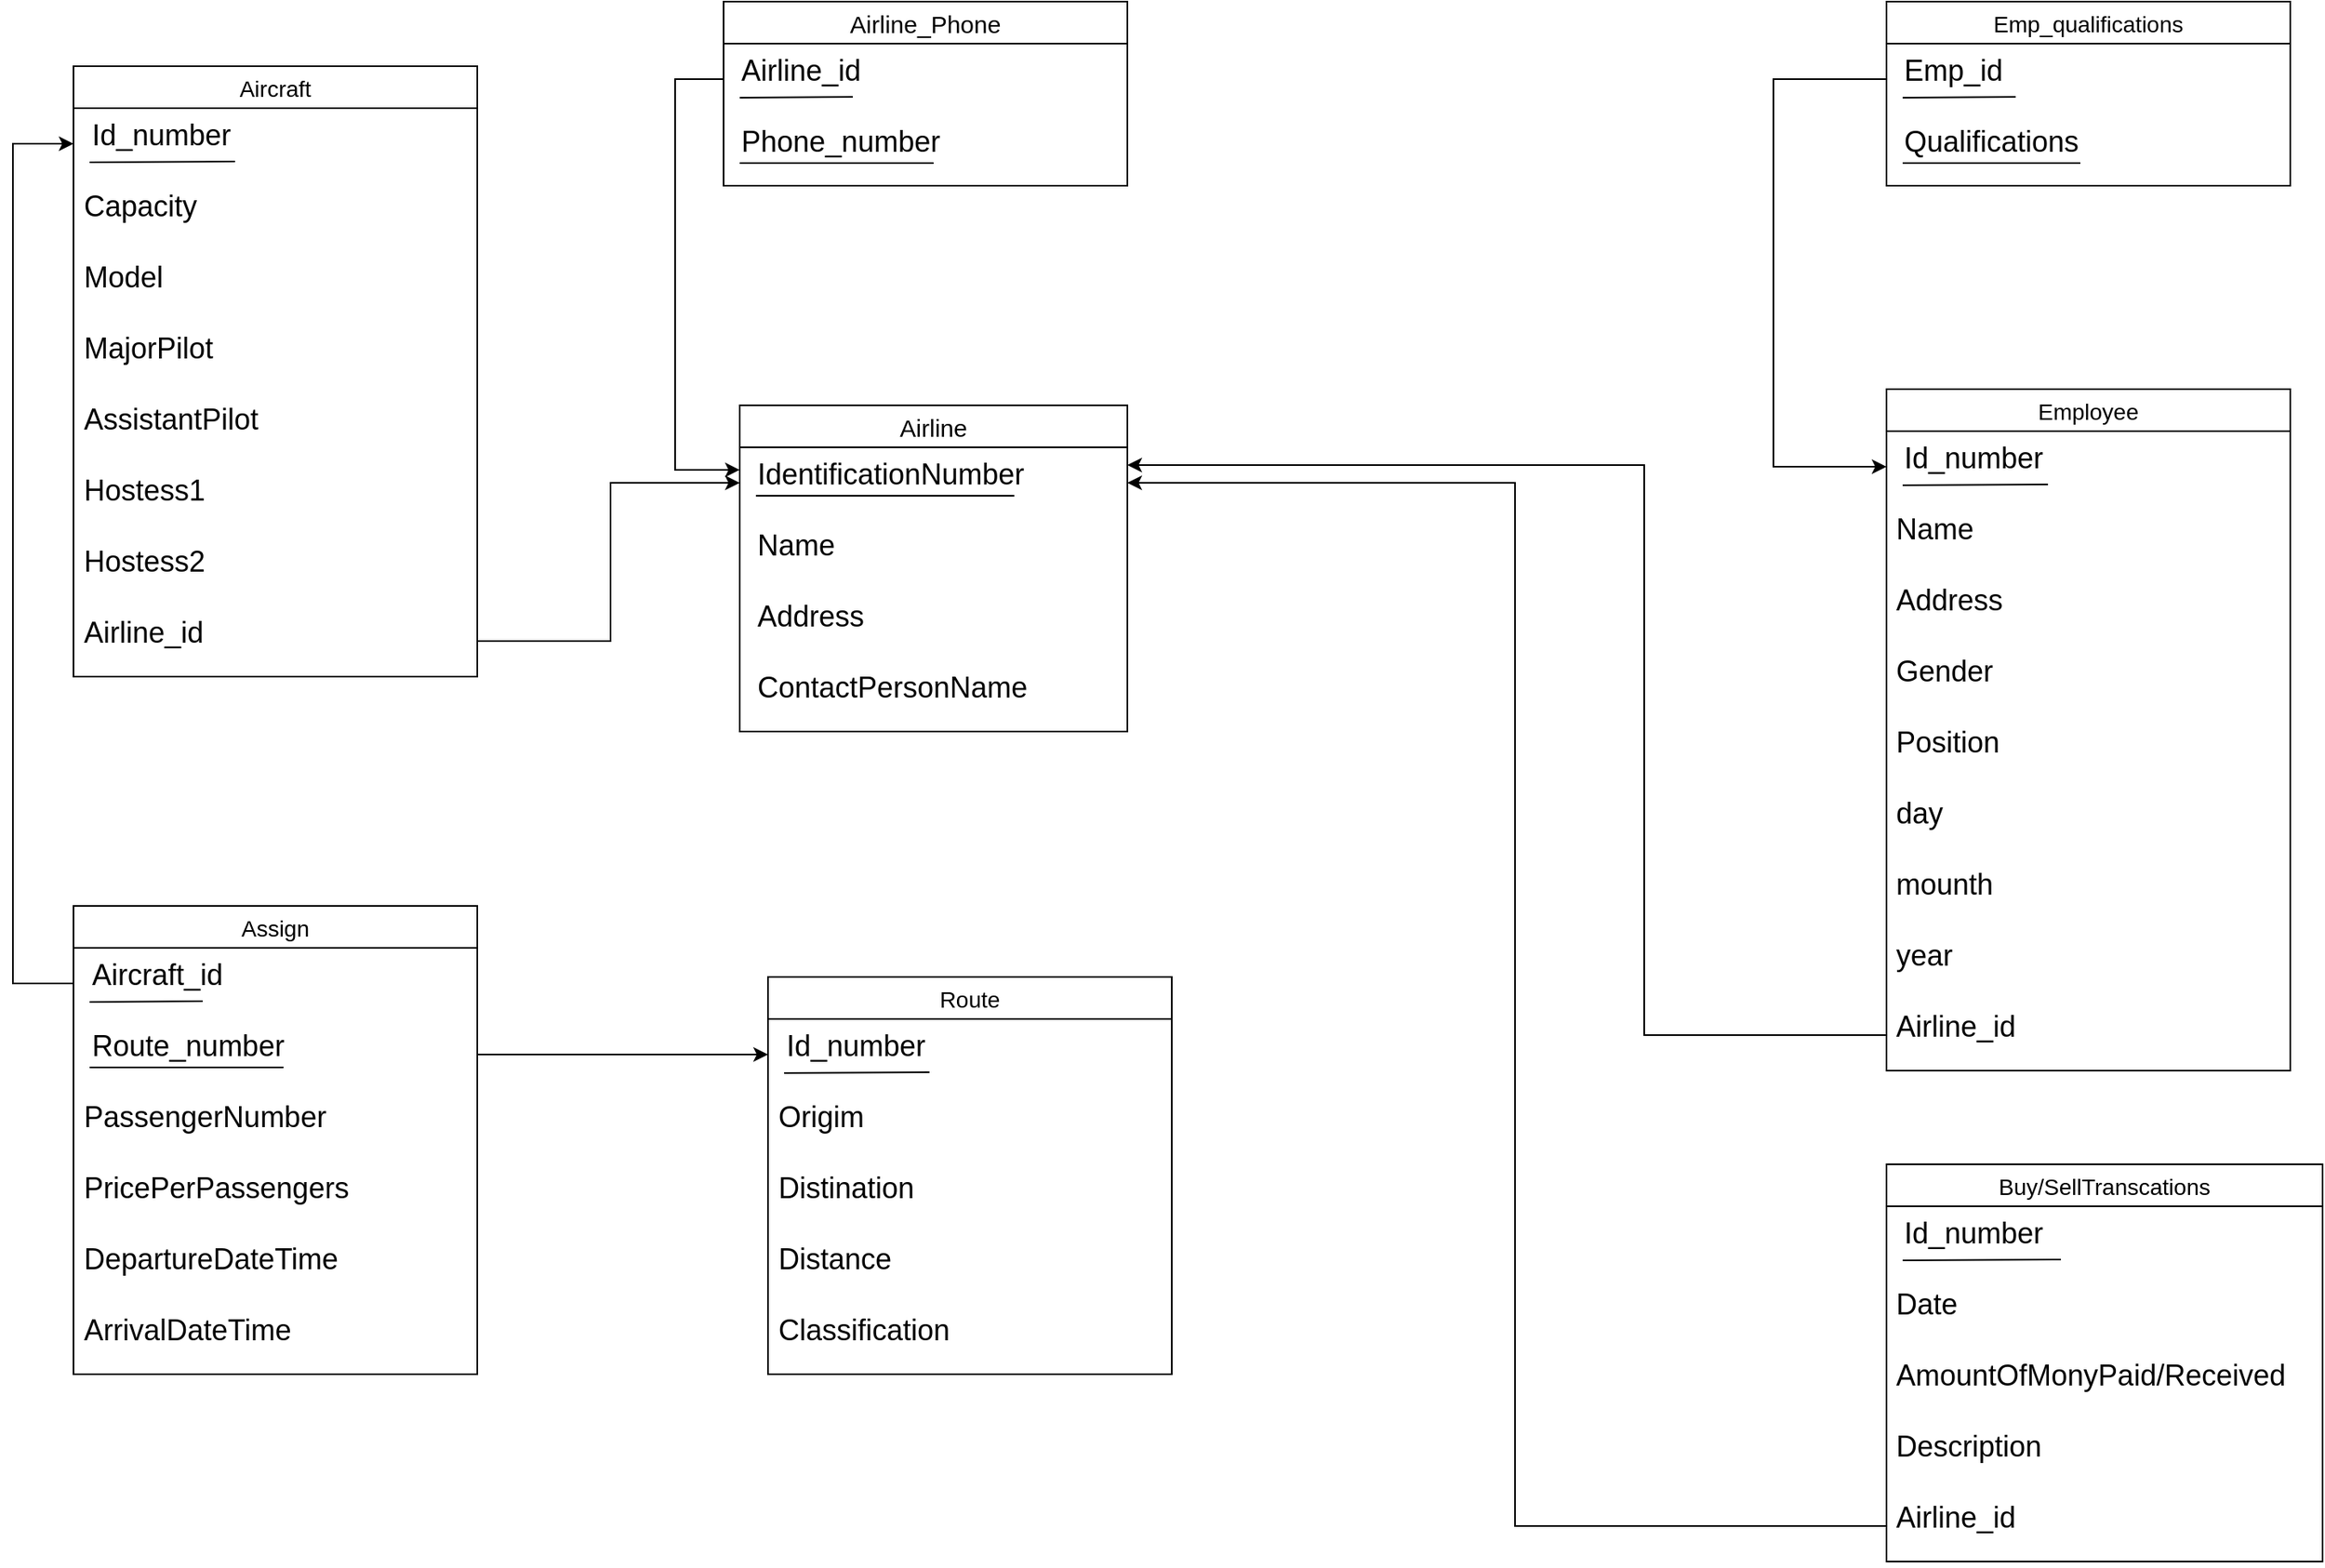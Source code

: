 <mxfile version="22.1.21" type="device">
  <diagram name="Page-1" id="YvsTHPCTIXLpTZI9YfE7">
    <mxGraphModel dx="1400" dy="-408" grid="1" gridSize="10" guides="1" tooltips="1" connect="1" arrows="1" fold="1" page="1" pageScale="1" pageWidth="850" pageHeight="1100" math="0" shadow="0">
      <root>
        <mxCell id="0" />
        <mxCell id="1" parent="0" />
        <mxCell id="F0BfJw0g09WCWPjjvVez-20" value="Airline" style="swimlane;fontStyle=0;childLayout=stackLayout;horizontal=1;startSize=26;horizontalStack=0;resizeParent=1;resizeParentMax=0;resizeLast=0;collapsible=1;marginBottom=0;align=center;fontSize=15;" vertex="1" parent="1">
          <mxGeometry x="560" y="1370" width="240" height="202" as="geometry" />
        </mxCell>
        <mxCell id="F0BfJw0g09WCWPjjvVez-31" value="&lt;font style=&quot;font-size: 18px;&quot;&gt;&amp;nbsp;IdentificationNumber&lt;/font&gt;" style="text;strokeColor=none;fillColor=none;spacingLeft=4;spacingRight=4;overflow=hidden;rotatable=0;points=[[0,0.5],[1,0.5]];portConstraint=eastwest;fontSize=12;whiteSpace=wrap;html=1;" vertex="1" parent="F0BfJw0g09WCWPjjvVez-20">
          <mxGeometry y="26" width="240" height="44" as="geometry" />
        </mxCell>
        <mxCell id="F0BfJw0g09WCWPjjvVez-32" value="" style="endArrow=none;html=1;rounded=0;" edge="1" parent="F0BfJw0g09WCWPjjvVez-20">
          <mxGeometry relative="1" as="geometry">
            <mxPoint x="10" y="56" as="sourcePoint" />
            <mxPoint x="170" y="56" as="targetPoint" />
          </mxGeometry>
        </mxCell>
        <mxCell id="F0BfJw0g09WCWPjjvVez-21" value="&lt;font style=&quot;font-size: 18px;&quot;&gt;&amp;nbsp;Name&lt;/font&gt;" style="text;strokeColor=none;fillColor=none;spacingLeft=4;spacingRight=4;overflow=hidden;rotatable=0;points=[[0,0.5],[1,0.5]];portConstraint=eastwest;fontSize=12;whiteSpace=wrap;html=1;" vertex="1" parent="F0BfJw0g09WCWPjjvVez-20">
          <mxGeometry y="70" width="240" height="44" as="geometry" />
        </mxCell>
        <mxCell id="F0BfJw0g09WCWPjjvVez-22" value="&lt;font style=&quot;font-size: 18px;&quot;&gt;&amp;nbsp;Address&lt;/font&gt;" style="text;strokeColor=none;fillColor=none;spacingLeft=4;spacingRight=4;overflow=hidden;rotatable=0;points=[[0,0.5],[1,0.5]];portConstraint=eastwest;fontSize=12;whiteSpace=wrap;html=1;" vertex="1" parent="F0BfJw0g09WCWPjjvVez-20">
          <mxGeometry y="114" width="240" height="44" as="geometry" />
        </mxCell>
        <mxCell id="F0BfJw0g09WCWPjjvVez-23" value="&lt;div&gt;&lt;font style=&quot;font-size: 18px;&quot;&gt;&amp;nbsp;ContactPersonName&lt;/font&gt;&lt;/div&gt;&lt;div&gt;&lt;font style=&quot;font-size: 18px;&quot;&gt;&lt;br&gt;&lt;/font&gt;&lt;/div&gt;&lt;div&gt;&lt;font style=&quot;font-size: 18px;&quot;&gt;&lt;br&gt;&lt;/font&gt;&lt;/div&gt;&lt;div&gt;&lt;font style=&quot;font-size: 18px;&quot;&gt;&lt;br&gt;&lt;/font&gt;&lt;/div&gt;" style="text;strokeColor=none;fillColor=none;spacingLeft=4;spacingRight=4;overflow=hidden;rotatable=0;points=[[0,0.5],[1,0.5]];portConstraint=eastwest;fontSize=12;whiteSpace=wrap;html=1;" vertex="1" parent="F0BfJw0g09WCWPjjvVez-20">
          <mxGeometry y="158" width="240" height="44" as="geometry" />
        </mxCell>
        <mxCell id="F0BfJw0g09WCWPjjvVez-39" value="Airline_Phone" style="swimlane;fontStyle=0;childLayout=stackLayout;horizontal=1;startSize=26;horizontalStack=0;resizeParent=1;resizeParentMax=0;resizeLast=0;collapsible=1;marginBottom=0;align=center;fontSize=15;" vertex="1" parent="1">
          <mxGeometry x="550" y="1120" width="250" height="114" as="geometry" />
        </mxCell>
        <mxCell id="F0BfJw0g09WCWPjjvVez-40" value="&lt;font style=&quot;font-size: 18px;&quot;&gt;&amp;nbsp;Airline_id&lt;/font&gt;" style="text;strokeColor=none;fillColor=none;spacingLeft=4;spacingRight=4;overflow=hidden;rotatable=0;points=[[0,0.5],[1,0.5]];portConstraint=eastwest;fontSize=12;whiteSpace=wrap;html=1;" vertex="1" parent="F0BfJw0g09WCWPjjvVez-39">
          <mxGeometry y="26" width="250" height="44" as="geometry" />
        </mxCell>
        <mxCell id="F0BfJw0g09WCWPjjvVez-48" value="" style="endArrow=none;html=1;rounded=0;" edge="1" parent="F0BfJw0g09WCWPjjvVez-39">
          <mxGeometry relative="1" as="geometry">
            <mxPoint x="10" y="59.47" as="sourcePoint" />
            <mxPoint x="80" y="59" as="targetPoint" />
          </mxGeometry>
        </mxCell>
        <mxCell id="F0BfJw0g09WCWPjjvVez-41" value="&lt;font style=&quot;font-size: 18px;&quot;&gt;&amp;nbsp;Phone_number&lt;/font&gt;" style="text;strokeColor=none;fillColor=none;spacingLeft=4;spacingRight=4;overflow=hidden;rotatable=0;points=[[0,0.5],[1,0.5]];portConstraint=eastwest;fontSize=12;whiteSpace=wrap;html=1;" vertex="1" parent="F0BfJw0g09WCWPjjvVez-39">
          <mxGeometry y="70" width="250" height="44" as="geometry" />
        </mxCell>
        <mxCell id="F0BfJw0g09WCWPjjvVez-49" value="" style="endArrow=none;html=1;rounded=0;" edge="1" parent="F0BfJw0g09WCWPjjvVez-39">
          <mxGeometry relative="1" as="geometry">
            <mxPoint x="10" y="100" as="sourcePoint" />
            <mxPoint x="130" y="100" as="targetPoint" />
          </mxGeometry>
        </mxCell>
        <mxCell id="F0BfJw0g09WCWPjjvVez-51" value="Employee" style="swimlane;fontStyle=0;childLayout=stackLayout;horizontal=1;startSize=26;horizontalStack=0;resizeParent=1;resizeParentMax=0;resizeLast=0;collapsible=1;marginBottom=0;align=center;fontSize=14;" vertex="1" parent="1">
          <mxGeometry x="1270" y="1360" width="250" height="422" as="geometry" />
        </mxCell>
        <mxCell id="F0BfJw0g09WCWPjjvVez-52" value="&lt;font style=&quot;font-size: 18px;&quot;&gt;&amp;nbsp;Id_number&lt;/font&gt;" style="text;strokeColor=none;fillColor=none;spacingLeft=4;spacingRight=4;overflow=hidden;rotatable=0;points=[[0,0.5],[1,0.5]];portConstraint=eastwest;fontSize=12;whiteSpace=wrap;html=1;" vertex="1" parent="F0BfJw0g09WCWPjjvVez-51">
          <mxGeometry y="26" width="250" height="44" as="geometry" />
        </mxCell>
        <mxCell id="F0BfJw0g09WCWPjjvVez-53" value="" style="endArrow=none;html=1;rounded=0;entryX=0.4;entryY=0.75;entryDx=0;entryDy=0;entryPerimeter=0;" edge="1" parent="F0BfJw0g09WCWPjjvVez-51" target="F0BfJw0g09WCWPjjvVez-52">
          <mxGeometry relative="1" as="geometry">
            <mxPoint x="10" y="59.47" as="sourcePoint" />
            <mxPoint x="80" y="59" as="targetPoint" />
          </mxGeometry>
        </mxCell>
        <mxCell id="F0BfJw0g09WCWPjjvVez-54" value="&lt;font style=&quot;font-size: 18px;&quot;&gt;Name&lt;/font&gt;" style="text;strokeColor=none;fillColor=none;spacingLeft=4;spacingRight=4;overflow=hidden;rotatable=0;points=[[0,0.5],[1,0.5]];portConstraint=eastwest;fontSize=12;whiteSpace=wrap;html=1;" vertex="1" parent="F0BfJw0g09WCWPjjvVez-51">
          <mxGeometry y="70" width="250" height="44" as="geometry" />
        </mxCell>
        <mxCell id="F0BfJw0g09WCWPjjvVez-56" value="&lt;font style=&quot;font-size: 18px;&quot;&gt;Address&lt;/font&gt;" style="text;strokeColor=none;fillColor=none;spacingLeft=4;spacingRight=4;overflow=hidden;rotatable=0;points=[[0,0.5],[1,0.5]];portConstraint=eastwest;fontSize=12;whiteSpace=wrap;html=1;" vertex="1" parent="F0BfJw0g09WCWPjjvVez-51">
          <mxGeometry y="114" width="250" height="44" as="geometry" />
        </mxCell>
        <mxCell id="F0BfJw0g09WCWPjjvVez-57" value="&lt;font style=&quot;font-size: 18px;&quot;&gt;Gender&lt;/font&gt;" style="text;strokeColor=none;fillColor=none;spacingLeft=4;spacingRight=4;overflow=hidden;rotatable=0;points=[[0,0.5],[1,0.5]];portConstraint=eastwest;fontSize=12;whiteSpace=wrap;html=1;" vertex="1" parent="F0BfJw0g09WCWPjjvVez-51">
          <mxGeometry y="158" width="250" height="44" as="geometry" />
        </mxCell>
        <mxCell id="F0BfJw0g09WCWPjjvVez-58" value="&lt;font style=&quot;font-size: 18px;&quot;&gt;Position&lt;/font&gt;" style="text;strokeColor=none;fillColor=none;spacingLeft=4;spacingRight=4;overflow=hidden;rotatable=0;points=[[0,0.5],[1,0.5]];portConstraint=eastwest;fontSize=12;whiteSpace=wrap;html=1;" vertex="1" parent="F0BfJw0g09WCWPjjvVez-51">
          <mxGeometry y="202" width="250" height="44" as="geometry" />
        </mxCell>
        <mxCell id="F0BfJw0g09WCWPjjvVez-59" value="&lt;font style=&quot;font-size: 18px;&quot;&gt;day&lt;/font&gt;" style="text;strokeColor=none;fillColor=none;spacingLeft=4;spacingRight=4;overflow=hidden;rotatable=0;points=[[0,0.5],[1,0.5]];portConstraint=eastwest;fontSize=12;whiteSpace=wrap;html=1;" vertex="1" parent="F0BfJw0g09WCWPjjvVez-51">
          <mxGeometry y="246" width="250" height="44" as="geometry" />
        </mxCell>
        <mxCell id="F0BfJw0g09WCWPjjvVez-60" value="&lt;font style=&quot;font-size: 18px;&quot;&gt;mounth&lt;/font&gt;" style="text;strokeColor=none;fillColor=none;spacingLeft=4;spacingRight=4;overflow=hidden;rotatable=0;points=[[0,0.5],[1,0.5]];portConstraint=eastwest;fontSize=12;whiteSpace=wrap;html=1;" vertex="1" parent="F0BfJw0g09WCWPjjvVez-51">
          <mxGeometry y="290" width="250" height="44" as="geometry" />
        </mxCell>
        <mxCell id="F0BfJw0g09WCWPjjvVez-61" value="&lt;font style=&quot;font-size: 18px;&quot;&gt;year&lt;/font&gt;" style="text;strokeColor=none;fillColor=none;spacingLeft=4;spacingRight=4;overflow=hidden;rotatable=0;points=[[0,0.5],[1,0.5]];portConstraint=eastwest;fontSize=12;whiteSpace=wrap;html=1;" vertex="1" parent="F0BfJw0g09WCWPjjvVez-51">
          <mxGeometry y="334" width="250" height="44" as="geometry" />
        </mxCell>
        <mxCell id="F0BfJw0g09WCWPjjvVez-113" value="&lt;font style=&quot;font-size: 18px;&quot;&gt;Airline_id&lt;br&gt;&lt;/font&gt;" style="text;strokeColor=none;fillColor=none;spacingLeft=4;spacingRight=4;overflow=hidden;rotatable=0;points=[[0,0.5],[1,0.5]];portConstraint=eastwest;fontSize=12;whiteSpace=wrap;html=1;" vertex="1" parent="F0BfJw0g09WCWPjjvVez-51">
          <mxGeometry y="378" width="250" height="44" as="geometry" />
        </mxCell>
        <mxCell id="F0BfJw0g09WCWPjjvVez-63" value="Emp_qualifications" style="swimlane;fontStyle=0;childLayout=stackLayout;horizontal=1;startSize=26;horizontalStack=0;resizeParent=1;resizeParentMax=0;resizeLast=0;collapsible=1;marginBottom=0;align=center;fontSize=14;" vertex="1" parent="1">
          <mxGeometry x="1270" y="1120" width="250" height="114" as="geometry" />
        </mxCell>
        <mxCell id="F0BfJw0g09WCWPjjvVez-64" value="&lt;font style=&quot;font-size: 18px;&quot;&gt;&amp;nbsp;Emp_id&lt;/font&gt;" style="text;strokeColor=none;fillColor=none;spacingLeft=4;spacingRight=4;overflow=hidden;rotatable=0;points=[[0,0.5],[1,0.5]];portConstraint=eastwest;fontSize=12;whiteSpace=wrap;html=1;" vertex="1" parent="F0BfJw0g09WCWPjjvVez-63">
          <mxGeometry y="26" width="250" height="44" as="geometry" />
        </mxCell>
        <mxCell id="F0BfJw0g09WCWPjjvVez-65" value="" style="endArrow=none;html=1;rounded=0;" edge="1" parent="F0BfJw0g09WCWPjjvVez-63">
          <mxGeometry relative="1" as="geometry">
            <mxPoint x="10" y="59.47" as="sourcePoint" />
            <mxPoint x="80" y="59" as="targetPoint" />
          </mxGeometry>
        </mxCell>
        <mxCell id="F0BfJw0g09WCWPjjvVez-66" value="&lt;font style=&quot;font-size: 18px;&quot;&gt;&amp;nbsp;Qualifications&lt;/font&gt;" style="text;strokeColor=none;fillColor=none;spacingLeft=4;spacingRight=4;overflow=hidden;rotatable=0;points=[[0,0.5],[1,0.5]];portConstraint=eastwest;fontSize=12;whiteSpace=wrap;html=1;" vertex="1" parent="F0BfJw0g09WCWPjjvVez-63">
          <mxGeometry y="70" width="250" height="44" as="geometry" />
        </mxCell>
        <mxCell id="F0BfJw0g09WCWPjjvVez-67" value="" style="endArrow=none;html=1;rounded=0;" edge="1" parent="F0BfJw0g09WCWPjjvVez-63">
          <mxGeometry relative="1" as="geometry">
            <mxPoint x="10" y="100" as="sourcePoint" />
            <mxPoint x="120" y="100" as="targetPoint" />
          </mxGeometry>
        </mxCell>
        <mxCell id="F0BfJw0g09WCWPjjvVez-68" value="Aircraft" style="swimlane;fontStyle=0;childLayout=stackLayout;horizontal=1;startSize=26;horizontalStack=0;resizeParent=1;resizeParentMax=0;resizeLast=0;collapsible=1;marginBottom=0;align=center;fontSize=14;" vertex="1" parent="1">
          <mxGeometry x="147.5" y="1160" width="250" height="378" as="geometry" />
        </mxCell>
        <mxCell id="F0BfJw0g09WCWPjjvVez-69" value="&lt;font style=&quot;font-size: 18px;&quot;&gt;&amp;nbsp;Id_number&lt;/font&gt;" style="text;strokeColor=none;fillColor=none;spacingLeft=4;spacingRight=4;overflow=hidden;rotatable=0;points=[[0,0.5],[1,0.5]];portConstraint=eastwest;fontSize=12;whiteSpace=wrap;html=1;" vertex="1" parent="F0BfJw0g09WCWPjjvVez-68">
          <mxGeometry y="26" width="250" height="44" as="geometry" />
        </mxCell>
        <mxCell id="F0BfJw0g09WCWPjjvVez-70" value="" style="endArrow=none;html=1;rounded=0;entryX=0.4;entryY=0.75;entryDx=0;entryDy=0;entryPerimeter=0;" edge="1" parent="F0BfJw0g09WCWPjjvVez-68" target="F0BfJw0g09WCWPjjvVez-69">
          <mxGeometry relative="1" as="geometry">
            <mxPoint x="10" y="59.47" as="sourcePoint" />
            <mxPoint x="80" y="59" as="targetPoint" />
          </mxGeometry>
        </mxCell>
        <mxCell id="F0BfJw0g09WCWPjjvVez-71" value="&lt;font style=&quot;font-size: 18px;&quot;&gt;Capacity&lt;/font&gt;" style="text;strokeColor=none;fillColor=none;spacingLeft=4;spacingRight=4;overflow=hidden;rotatable=0;points=[[0,0.5],[1,0.5]];portConstraint=eastwest;fontSize=12;whiteSpace=wrap;html=1;" vertex="1" parent="F0BfJw0g09WCWPjjvVez-68">
          <mxGeometry y="70" width="250" height="44" as="geometry" />
        </mxCell>
        <mxCell id="F0BfJw0g09WCWPjjvVez-72" value="&lt;font style=&quot;font-size: 18px;&quot;&gt;Model&lt;/font&gt;" style="text;strokeColor=none;fillColor=none;spacingLeft=4;spacingRight=4;overflow=hidden;rotatable=0;points=[[0,0.5],[1,0.5]];portConstraint=eastwest;fontSize=12;whiteSpace=wrap;html=1;" vertex="1" parent="F0BfJw0g09WCWPjjvVez-68">
          <mxGeometry y="114" width="250" height="44" as="geometry" />
        </mxCell>
        <mxCell id="F0BfJw0g09WCWPjjvVez-73" value="&lt;font style=&quot;font-size: 18px;&quot;&gt;MajorPilot&lt;/font&gt;" style="text;strokeColor=none;fillColor=none;spacingLeft=4;spacingRight=4;overflow=hidden;rotatable=0;points=[[0,0.5],[1,0.5]];portConstraint=eastwest;fontSize=12;whiteSpace=wrap;html=1;" vertex="1" parent="F0BfJw0g09WCWPjjvVez-68">
          <mxGeometry y="158" width="250" height="44" as="geometry" />
        </mxCell>
        <mxCell id="F0BfJw0g09WCWPjjvVez-74" value="&lt;font style=&quot;font-size: 18px;&quot;&gt;AssistantPilot&lt;/font&gt;" style="text;strokeColor=none;fillColor=none;spacingLeft=4;spacingRight=4;overflow=hidden;rotatable=0;points=[[0,0.5],[1,0.5]];portConstraint=eastwest;fontSize=12;whiteSpace=wrap;html=1;" vertex="1" parent="F0BfJw0g09WCWPjjvVez-68">
          <mxGeometry y="202" width="250" height="44" as="geometry" />
        </mxCell>
        <mxCell id="F0BfJw0g09WCWPjjvVez-75" value="&lt;font style=&quot;font-size: 18px;&quot;&gt;Hostess1&lt;/font&gt;" style="text;strokeColor=none;fillColor=none;spacingLeft=4;spacingRight=4;overflow=hidden;rotatable=0;points=[[0,0.5],[1,0.5]];portConstraint=eastwest;fontSize=12;whiteSpace=wrap;html=1;" vertex="1" parent="F0BfJw0g09WCWPjjvVez-68">
          <mxGeometry y="246" width="250" height="44" as="geometry" />
        </mxCell>
        <mxCell id="F0BfJw0g09WCWPjjvVez-76" value="&lt;font style=&quot;font-size: 18px;&quot;&gt;Hostess2&lt;/font&gt;" style="text;strokeColor=none;fillColor=none;spacingLeft=4;spacingRight=4;overflow=hidden;rotatable=0;points=[[0,0.5],[1,0.5]];portConstraint=eastwest;fontSize=12;whiteSpace=wrap;html=1;" vertex="1" parent="F0BfJw0g09WCWPjjvVez-68">
          <mxGeometry y="290" width="250" height="44" as="geometry" />
        </mxCell>
        <mxCell id="F0BfJw0g09WCWPjjvVez-78" value="&lt;font style=&quot;font-size: 18px;&quot;&gt;Airline_id&lt;br&gt;&lt;/font&gt;" style="text;strokeColor=none;fillColor=none;spacingLeft=4;spacingRight=4;overflow=hidden;rotatable=0;points=[[0,0.5],[1,0.5]];portConstraint=eastwest;fontSize=12;whiteSpace=wrap;html=1;" vertex="1" parent="F0BfJw0g09WCWPjjvVez-68">
          <mxGeometry y="334" width="250" height="44" as="geometry" />
        </mxCell>
        <mxCell id="F0BfJw0g09WCWPjjvVez-80" value="Route" style="swimlane;fontStyle=0;childLayout=stackLayout;horizontal=1;startSize=26;horizontalStack=0;resizeParent=1;resizeParentMax=0;resizeLast=0;collapsible=1;marginBottom=0;align=center;fontSize=14;" vertex="1" parent="1">
          <mxGeometry x="577.5" y="1724" width="250" height="246" as="geometry" />
        </mxCell>
        <mxCell id="F0BfJw0g09WCWPjjvVez-81" value="&lt;font style=&quot;font-size: 18px;&quot;&gt;&amp;nbsp;Id_number&lt;/font&gt;" style="text;strokeColor=none;fillColor=none;spacingLeft=4;spacingRight=4;overflow=hidden;rotatable=0;points=[[0,0.5],[1,0.5]];portConstraint=eastwest;fontSize=12;whiteSpace=wrap;html=1;" vertex="1" parent="F0BfJw0g09WCWPjjvVez-80">
          <mxGeometry y="26" width="250" height="44" as="geometry" />
        </mxCell>
        <mxCell id="F0BfJw0g09WCWPjjvVez-82" value="" style="endArrow=none;html=1;rounded=0;entryX=0.4;entryY=0.75;entryDx=0;entryDy=0;entryPerimeter=0;" edge="1" parent="F0BfJw0g09WCWPjjvVez-80" target="F0BfJw0g09WCWPjjvVez-81">
          <mxGeometry relative="1" as="geometry">
            <mxPoint x="10" y="59.47" as="sourcePoint" />
            <mxPoint x="80" y="59" as="targetPoint" />
          </mxGeometry>
        </mxCell>
        <mxCell id="F0BfJw0g09WCWPjjvVez-83" value="&lt;font style=&quot;font-size: 18px;&quot;&gt;Origim&lt;/font&gt;" style="text;strokeColor=none;fillColor=none;spacingLeft=4;spacingRight=4;overflow=hidden;rotatable=0;points=[[0,0.5],[1,0.5]];portConstraint=eastwest;fontSize=12;whiteSpace=wrap;html=1;" vertex="1" parent="F0BfJw0g09WCWPjjvVez-80">
          <mxGeometry y="70" width="250" height="44" as="geometry" />
        </mxCell>
        <mxCell id="F0BfJw0g09WCWPjjvVez-84" value="&lt;font style=&quot;font-size: 18px;&quot;&gt;Distination&lt;/font&gt;" style="text;strokeColor=none;fillColor=none;spacingLeft=4;spacingRight=4;overflow=hidden;rotatable=0;points=[[0,0.5],[1,0.5]];portConstraint=eastwest;fontSize=12;whiteSpace=wrap;html=1;" vertex="1" parent="F0BfJw0g09WCWPjjvVez-80">
          <mxGeometry y="114" width="250" height="44" as="geometry" />
        </mxCell>
        <mxCell id="F0BfJw0g09WCWPjjvVez-85" value="&lt;font style=&quot;font-size: 18px;&quot;&gt;Distance&lt;/font&gt;" style="text;strokeColor=none;fillColor=none;spacingLeft=4;spacingRight=4;overflow=hidden;rotatable=0;points=[[0,0.5],[1,0.5]];portConstraint=eastwest;fontSize=12;whiteSpace=wrap;html=1;" vertex="1" parent="F0BfJw0g09WCWPjjvVez-80">
          <mxGeometry y="158" width="250" height="44" as="geometry" />
        </mxCell>
        <mxCell id="F0BfJw0g09WCWPjjvVez-86" value="&lt;font style=&quot;font-size: 18px;&quot;&gt;Classification&lt;/font&gt;" style="text;strokeColor=none;fillColor=none;spacingLeft=4;spacingRight=4;overflow=hidden;rotatable=0;points=[[0,0.5],[1,0.5]];portConstraint=eastwest;fontSize=12;whiteSpace=wrap;html=1;" vertex="1" parent="F0BfJw0g09WCWPjjvVez-80">
          <mxGeometry y="202" width="250" height="44" as="geometry" />
        </mxCell>
        <mxCell id="F0BfJw0g09WCWPjjvVez-90" value="Buy/SellTranscations" style="swimlane;fontStyle=0;childLayout=stackLayout;horizontal=1;startSize=26;horizontalStack=0;resizeParent=1;resizeParentMax=0;resizeLast=0;collapsible=1;marginBottom=0;align=center;fontSize=14;" vertex="1" parent="1">
          <mxGeometry x="1270" y="1840" width="270" height="246" as="geometry" />
        </mxCell>
        <mxCell id="F0BfJw0g09WCWPjjvVez-91" value="&lt;font style=&quot;font-size: 18px;&quot;&gt;&amp;nbsp;Id_number&lt;/font&gt;" style="text;strokeColor=none;fillColor=none;spacingLeft=4;spacingRight=4;overflow=hidden;rotatable=0;points=[[0,0.5],[1,0.5]];portConstraint=eastwest;fontSize=12;whiteSpace=wrap;html=1;" vertex="1" parent="F0BfJw0g09WCWPjjvVez-90">
          <mxGeometry y="26" width="270" height="44" as="geometry" />
        </mxCell>
        <mxCell id="F0BfJw0g09WCWPjjvVez-92" value="" style="endArrow=none;html=1;rounded=0;entryX=0.4;entryY=0.75;entryDx=0;entryDy=0;entryPerimeter=0;" edge="1" parent="F0BfJw0g09WCWPjjvVez-90" target="F0BfJw0g09WCWPjjvVez-91">
          <mxGeometry relative="1" as="geometry">
            <mxPoint x="10" y="59.47" as="sourcePoint" />
            <mxPoint x="80" y="59" as="targetPoint" />
          </mxGeometry>
        </mxCell>
        <mxCell id="F0BfJw0g09WCWPjjvVez-93" value="&lt;font style=&quot;font-size: 18px;&quot;&gt;Date&lt;/font&gt;" style="text;strokeColor=none;fillColor=none;spacingLeft=4;spacingRight=4;overflow=hidden;rotatable=0;points=[[0,0.5],[1,0.5]];portConstraint=eastwest;fontSize=12;whiteSpace=wrap;html=1;" vertex="1" parent="F0BfJw0g09WCWPjjvVez-90">
          <mxGeometry y="70" width="270" height="44" as="geometry" />
        </mxCell>
        <mxCell id="F0BfJw0g09WCWPjjvVez-94" value="&lt;font style=&quot;font-size: 18px;&quot;&gt;AmountOfMonyPaid/Received&lt;/font&gt;" style="text;strokeColor=none;fillColor=none;spacingLeft=4;spacingRight=4;overflow=hidden;rotatable=0;points=[[0,0.5],[1,0.5]];portConstraint=eastwest;fontSize=12;whiteSpace=wrap;html=1;" vertex="1" parent="F0BfJw0g09WCWPjjvVez-90">
          <mxGeometry y="114" width="270" height="44" as="geometry" />
        </mxCell>
        <mxCell id="F0BfJw0g09WCWPjjvVez-95" value="&lt;font style=&quot;font-size: 18px;&quot;&gt;Description&lt;/font&gt;" style="text;strokeColor=none;fillColor=none;spacingLeft=4;spacingRight=4;overflow=hidden;rotatable=0;points=[[0,0.5],[1,0.5]];portConstraint=eastwest;fontSize=12;whiteSpace=wrap;html=1;" vertex="1" parent="F0BfJw0g09WCWPjjvVez-90">
          <mxGeometry y="158" width="270" height="44" as="geometry" />
        </mxCell>
        <mxCell id="F0BfJw0g09WCWPjjvVez-99" value="&lt;font style=&quot;font-size: 18px;&quot;&gt;Airline_id&lt;br&gt;&lt;/font&gt;" style="text;strokeColor=none;fillColor=none;spacingLeft=4;spacingRight=4;overflow=hidden;rotatable=0;points=[[0,0.5],[1,0.5]];portConstraint=eastwest;fontSize=12;whiteSpace=wrap;html=1;" vertex="1" parent="F0BfJw0g09WCWPjjvVez-90">
          <mxGeometry y="202" width="270" height="44" as="geometry" />
        </mxCell>
        <mxCell id="F0BfJw0g09WCWPjjvVez-100" value="Assign" style="swimlane;fontStyle=0;childLayout=stackLayout;horizontal=1;startSize=26;horizontalStack=0;resizeParent=1;resizeParentMax=0;resizeLast=0;collapsible=1;marginBottom=0;align=center;fontSize=14;" vertex="1" parent="1">
          <mxGeometry x="147.5" y="1680" width="250" height="290" as="geometry" />
        </mxCell>
        <mxCell id="F0BfJw0g09WCWPjjvVez-101" value="&lt;font style=&quot;font-size: 18px;&quot;&gt;&amp;nbsp;Aircraft_id&lt;/font&gt;" style="text;strokeColor=none;fillColor=none;spacingLeft=4;spacingRight=4;overflow=hidden;rotatable=0;points=[[0,0.5],[1,0.5]];portConstraint=eastwest;fontSize=12;whiteSpace=wrap;html=1;" vertex="1" parent="F0BfJw0g09WCWPjjvVez-100">
          <mxGeometry y="26" width="250" height="44" as="geometry" />
        </mxCell>
        <mxCell id="F0BfJw0g09WCWPjjvVez-102" value="" style="endArrow=none;html=1;rounded=0;" edge="1" parent="F0BfJw0g09WCWPjjvVez-100">
          <mxGeometry relative="1" as="geometry">
            <mxPoint x="10" y="59.47" as="sourcePoint" />
            <mxPoint x="80" y="59" as="targetPoint" />
          </mxGeometry>
        </mxCell>
        <mxCell id="F0BfJw0g09WCWPjjvVez-103" value="&lt;font style=&quot;font-size: 18px;&quot;&gt;&amp;nbsp;Route_number&lt;/font&gt;" style="text;strokeColor=none;fillColor=none;spacingLeft=4;spacingRight=4;overflow=hidden;rotatable=0;points=[[0,0.5],[1,0.5]];portConstraint=eastwest;fontSize=12;whiteSpace=wrap;html=1;" vertex="1" parent="F0BfJw0g09WCWPjjvVez-100">
          <mxGeometry y="70" width="250" height="44" as="geometry" />
        </mxCell>
        <mxCell id="F0BfJw0g09WCWPjjvVez-104" value="" style="endArrow=none;html=1;rounded=0;" edge="1" parent="F0BfJw0g09WCWPjjvVez-100">
          <mxGeometry relative="1" as="geometry">
            <mxPoint x="10" y="100" as="sourcePoint" />
            <mxPoint x="130" y="100" as="targetPoint" />
          </mxGeometry>
        </mxCell>
        <mxCell id="F0BfJw0g09WCWPjjvVez-106" value="&lt;font style=&quot;font-size: 18px;&quot;&gt;PassengerNumber&lt;/font&gt;" style="text;strokeColor=none;fillColor=none;spacingLeft=4;spacingRight=4;overflow=hidden;rotatable=0;points=[[0,0.5],[1,0.5]];portConstraint=eastwest;fontSize=12;whiteSpace=wrap;html=1;" vertex="1" parent="F0BfJw0g09WCWPjjvVez-100">
          <mxGeometry y="114" width="250" height="44" as="geometry" />
        </mxCell>
        <mxCell id="F0BfJw0g09WCWPjjvVez-109" value="&lt;font style=&quot;font-size: 18px;&quot;&gt;PricePerPassengers&lt;/font&gt;" style="text;strokeColor=none;fillColor=none;spacingLeft=4;spacingRight=4;overflow=hidden;rotatable=0;points=[[0,0.5],[1,0.5]];portConstraint=eastwest;fontSize=12;whiteSpace=wrap;html=1;" vertex="1" parent="F0BfJw0g09WCWPjjvVez-100">
          <mxGeometry y="158" width="250" height="44" as="geometry" />
        </mxCell>
        <mxCell id="F0BfJw0g09WCWPjjvVez-107" value="&lt;font style=&quot;font-size: 18px;&quot;&gt;DepartureDateTime&lt;/font&gt;" style="text;strokeColor=none;fillColor=none;spacingLeft=4;spacingRight=4;overflow=hidden;rotatable=0;points=[[0,0.5],[1,0.5]];portConstraint=eastwest;fontSize=12;whiteSpace=wrap;html=1;" vertex="1" parent="F0BfJw0g09WCWPjjvVez-100">
          <mxGeometry y="202" width="250" height="44" as="geometry" />
        </mxCell>
        <mxCell id="F0BfJw0g09WCWPjjvVez-108" value="&lt;font style=&quot;font-size: 18px;&quot;&gt;ArrivalDateTime&lt;/font&gt;" style="text;strokeColor=none;fillColor=none;spacingLeft=4;spacingRight=4;overflow=hidden;rotatable=0;points=[[0,0.5],[1,0.5]];portConstraint=eastwest;fontSize=12;whiteSpace=wrap;html=1;" vertex="1" parent="F0BfJw0g09WCWPjjvVez-100">
          <mxGeometry y="246" width="250" height="44" as="geometry" />
        </mxCell>
        <mxCell id="F0BfJw0g09WCWPjjvVez-114" style="edgeStyle=orthogonalEdgeStyle;rounded=0;orthogonalLoop=1;jettySize=auto;html=1;exitX=0;exitY=0.5;exitDx=0;exitDy=0;" edge="1" parent="1" source="F0BfJw0g09WCWPjjvVez-113">
          <mxGeometry relative="1" as="geometry">
            <mxPoint x="800" y="1407" as="targetPoint" />
            <Array as="points">
              <mxPoint x="1120" y="1760" />
              <mxPoint x="1120" y="1407" />
            </Array>
          </mxGeometry>
        </mxCell>
        <mxCell id="F0BfJw0g09WCWPjjvVez-115" style="edgeStyle=orthogonalEdgeStyle;rounded=0;orthogonalLoop=1;jettySize=auto;html=1;exitX=0;exitY=0.5;exitDx=0;exitDy=0;entryX=0;entryY=0.5;entryDx=0;entryDy=0;" edge="1" parent="1" source="F0BfJw0g09WCWPjjvVez-64" target="F0BfJw0g09WCWPjjvVez-52">
          <mxGeometry relative="1" as="geometry">
            <mxPoint x="1160" y="1460" as="targetPoint" />
            <Array as="points">
              <mxPoint x="1200" y="1168" />
              <mxPoint x="1200" y="1408" />
            </Array>
          </mxGeometry>
        </mxCell>
        <mxCell id="F0BfJw0g09WCWPjjvVez-116" style="edgeStyle=orthogonalEdgeStyle;rounded=0;orthogonalLoop=1;jettySize=auto;html=1;exitX=0;exitY=0.5;exitDx=0;exitDy=0;entryX=0;entryY=0.318;entryDx=0;entryDy=0;entryPerimeter=0;" edge="1" parent="1" source="F0BfJw0g09WCWPjjvVez-40" target="F0BfJw0g09WCWPjjvVez-31">
          <mxGeometry relative="1" as="geometry">
            <Array as="points">
              <mxPoint x="520" y="1168" />
              <mxPoint x="520" y="1410" />
            </Array>
          </mxGeometry>
        </mxCell>
        <mxCell id="F0BfJw0g09WCWPjjvVez-118" style="edgeStyle=orthogonalEdgeStyle;rounded=0;orthogonalLoop=1;jettySize=auto;html=1;exitX=0;exitY=0.5;exitDx=0;exitDy=0;entryX=1;entryY=0.5;entryDx=0;entryDy=0;" edge="1" parent="1" source="F0BfJw0g09WCWPjjvVez-99" target="F0BfJw0g09WCWPjjvVez-31">
          <mxGeometry relative="1" as="geometry">
            <Array as="points">
              <mxPoint x="1040" y="2064" />
              <mxPoint x="1040" y="1418" />
            </Array>
          </mxGeometry>
        </mxCell>
        <mxCell id="F0BfJw0g09WCWPjjvVez-121" style="edgeStyle=orthogonalEdgeStyle;rounded=0;orthogonalLoop=1;jettySize=auto;html=1;exitX=1;exitY=0.5;exitDx=0;exitDy=0;entryX=0;entryY=0.5;entryDx=0;entryDy=0;" edge="1" parent="1" source="F0BfJw0g09WCWPjjvVez-78" target="F0BfJw0g09WCWPjjvVez-31">
          <mxGeometry relative="1" as="geometry">
            <Array as="points">
              <mxPoint x="480" y="1516" />
              <mxPoint x="480" y="1418" />
            </Array>
          </mxGeometry>
        </mxCell>
        <mxCell id="F0BfJw0g09WCWPjjvVez-122" style="edgeStyle=orthogonalEdgeStyle;rounded=0;orthogonalLoop=1;jettySize=auto;html=1;exitX=0;exitY=0.5;exitDx=0;exitDy=0;entryX=0;entryY=0.5;entryDx=0;entryDy=0;" edge="1" parent="1" source="F0BfJw0g09WCWPjjvVez-101" target="F0BfJw0g09WCWPjjvVez-69">
          <mxGeometry relative="1" as="geometry">
            <Array as="points">
              <mxPoint x="110" y="1728" />
              <mxPoint x="110" y="1208" />
            </Array>
          </mxGeometry>
        </mxCell>
        <mxCell id="F0BfJw0g09WCWPjjvVez-123" style="edgeStyle=orthogonalEdgeStyle;rounded=0;orthogonalLoop=1;jettySize=auto;html=1;exitX=1;exitY=0.5;exitDx=0;exitDy=0;entryX=0;entryY=0.5;entryDx=0;entryDy=0;" edge="1" parent="1" source="F0BfJw0g09WCWPjjvVez-103" target="F0BfJw0g09WCWPjjvVez-81">
          <mxGeometry relative="1" as="geometry" />
        </mxCell>
      </root>
    </mxGraphModel>
  </diagram>
</mxfile>
